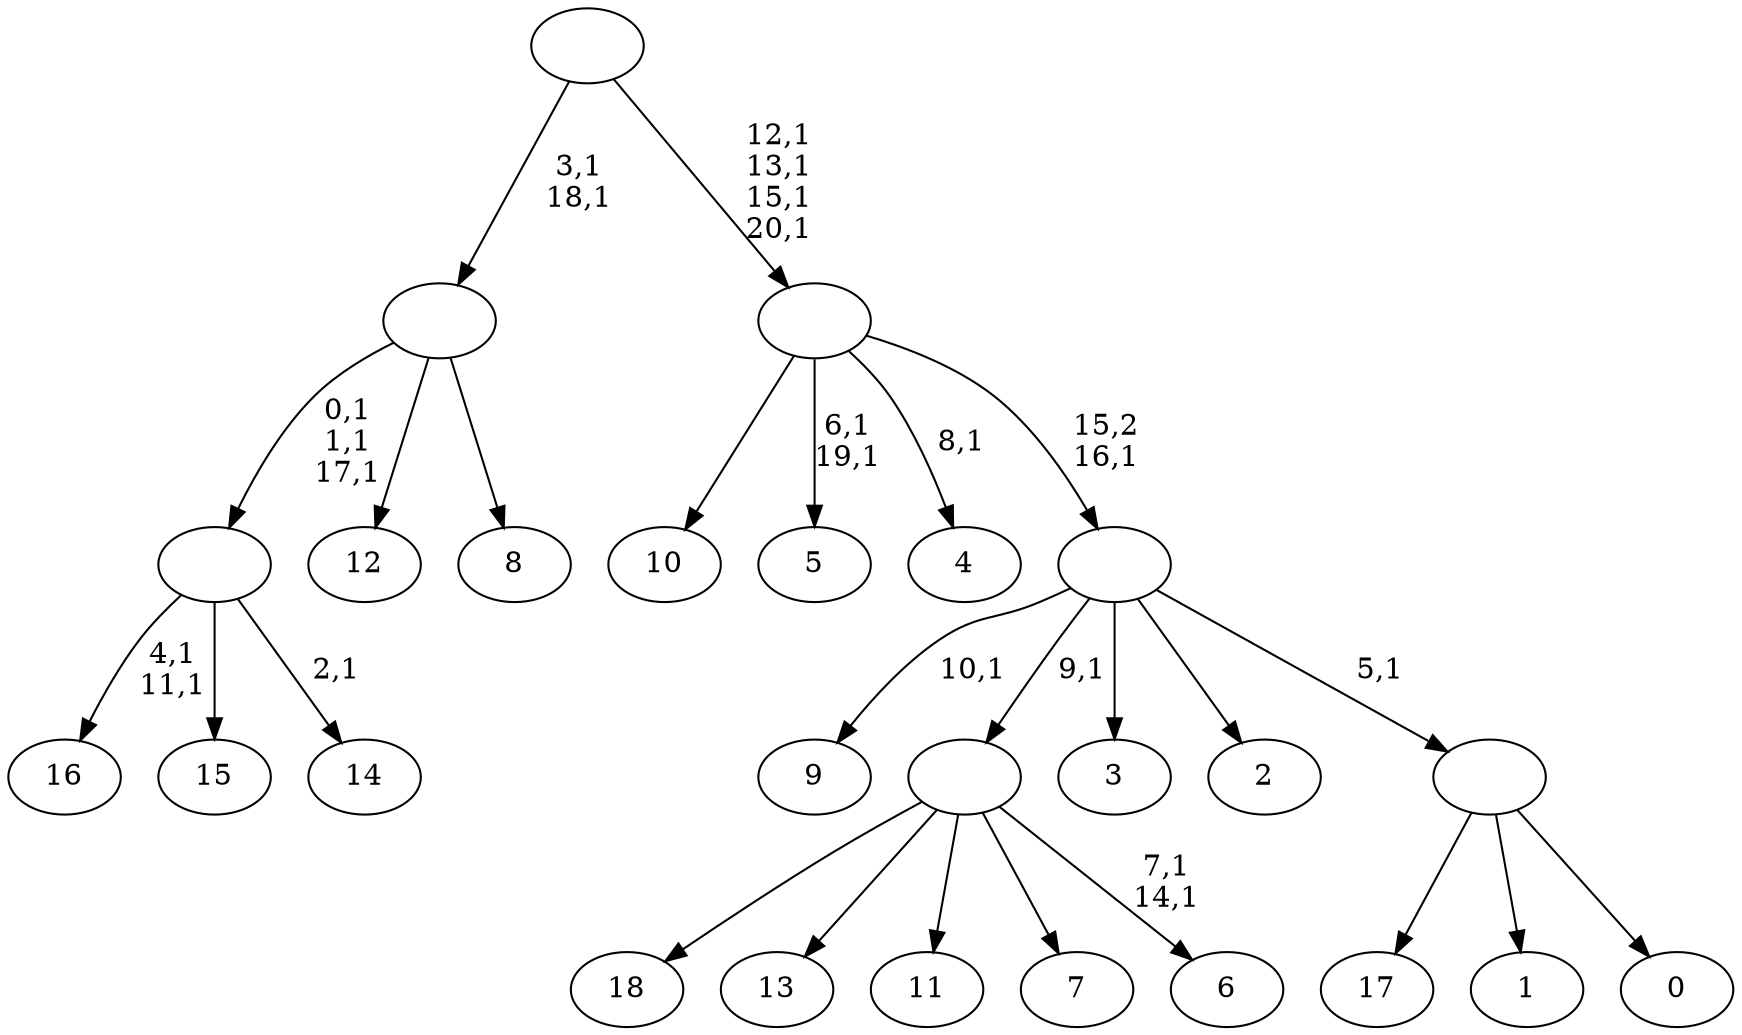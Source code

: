 digraph T {
	40 [label="18"]
	39 [label="17"]
	38 [label="16"]
	35 [label="15"]
	34 [label="14"]
	32 [label=""]
	29 [label="13"]
	28 [label="12"]
	27 [label="11"]
	26 [label="10"]
	25 [label="9"]
	23 [label="8"]
	22 [label=""]
	20 [label="7"]
	19 [label="6"]
	16 [label=""]
	15 [label="5"]
	12 [label="4"]
	10 [label="3"]
	9 [label="2"]
	8 [label="1"]
	7 [label="0"]
	6 [label=""]
	5 [label=""]
	4 [label=""]
	0 [label=""]
	32 -> 34 [label="2,1"]
	32 -> 38 [label="4,1\n11,1"]
	32 -> 35 [label=""]
	22 -> 32 [label="0,1\n1,1\n17,1"]
	22 -> 28 [label=""]
	22 -> 23 [label=""]
	16 -> 19 [label="7,1\n14,1"]
	16 -> 40 [label=""]
	16 -> 29 [label=""]
	16 -> 27 [label=""]
	16 -> 20 [label=""]
	6 -> 39 [label=""]
	6 -> 8 [label=""]
	6 -> 7 [label=""]
	5 -> 25 [label="10,1"]
	5 -> 16 [label="9,1"]
	5 -> 10 [label=""]
	5 -> 9 [label=""]
	5 -> 6 [label="5,1"]
	4 -> 12 [label="8,1"]
	4 -> 15 [label="6,1\n19,1"]
	4 -> 26 [label=""]
	4 -> 5 [label="15,2\n16,1"]
	0 -> 4 [label="12,1\n13,1\n15,1\n20,1"]
	0 -> 22 [label="3,1\n18,1"]
}

